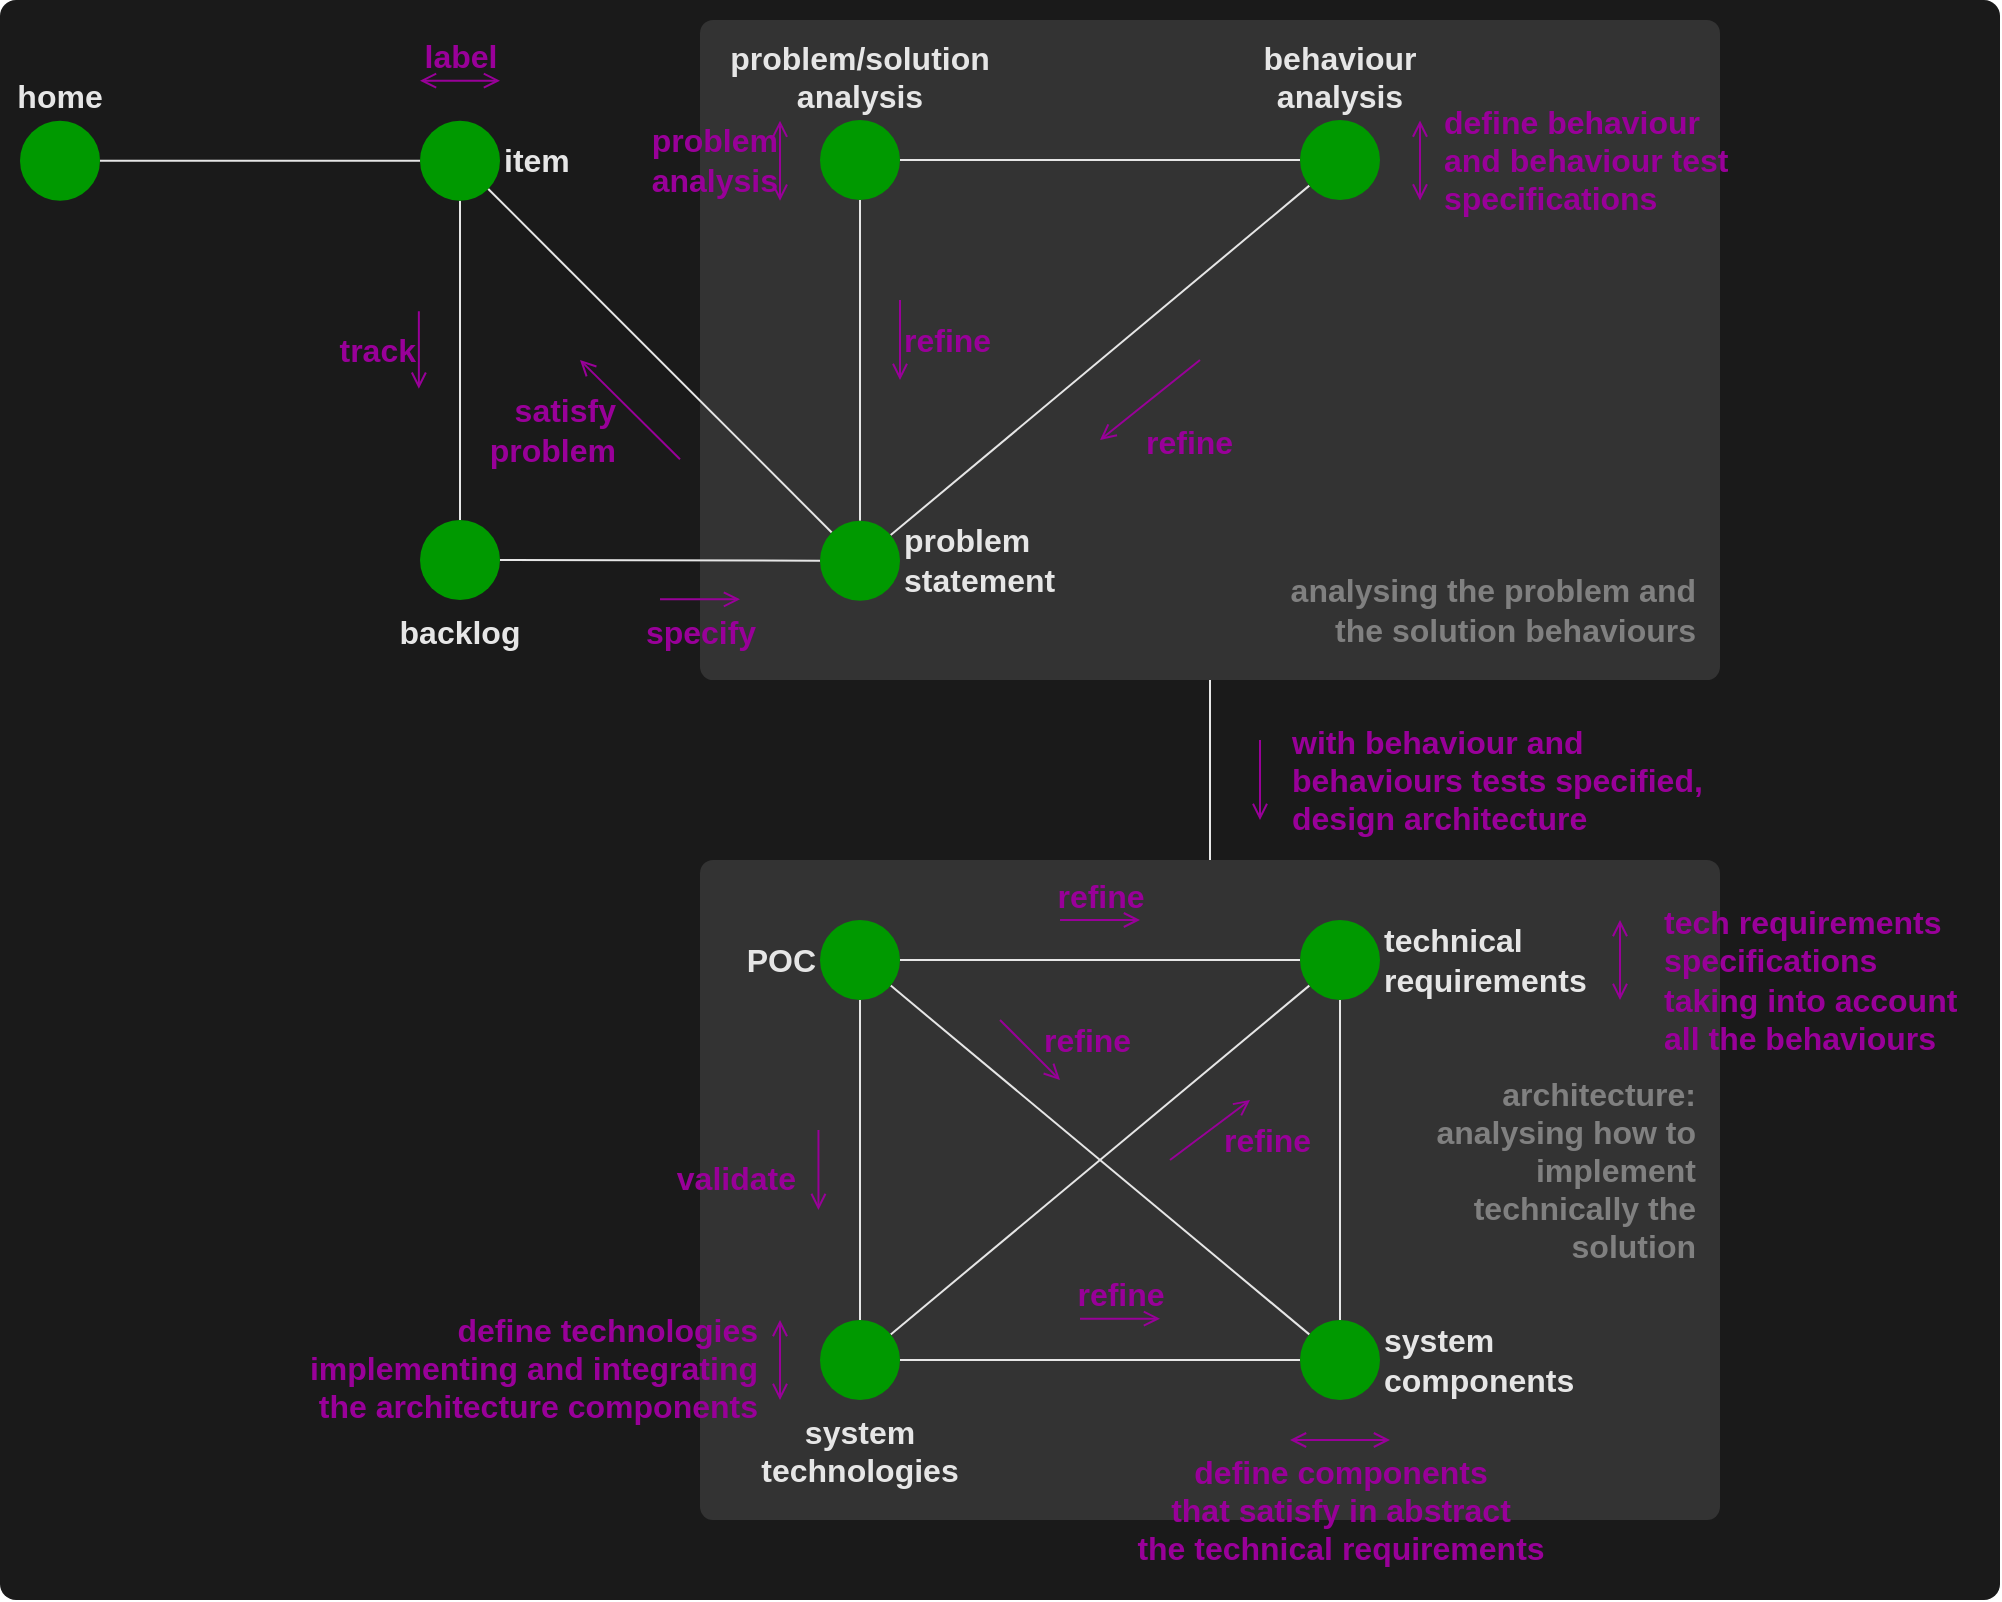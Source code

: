 <mxfile>
    <diagram id="lGy_aRZlCkoorKvYk23n" name="problem-analysis-flow">
        <mxGraphModel dx="5345" dy="5583" grid="1" gridSize="10" guides="1" tooltips="1" connect="1" arrows="1" fold="1" page="1" pageScale="1" pageWidth="3300" pageHeight="4681" math="0" shadow="0">
            <root>
                <mxCell id="0"/>
                <mxCell id="1" parent="0"/>
                <mxCell id="36" value="" style="rounded=1;whiteSpace=wrap;html=1;fontColor=#FFFF00;fillColor=#1A1A1A;strokeColor=none;arcSize=1;fontSize=16;fontStyle=1" parent="1" vertex="1">
                    <mxGeometry x="-130" y="-100" width="1000" height="800" as="geometry"/>
                </mxCell>
                <mxCell id="44" value="" style="rounded=1;whiteSpace=wrap;html=1;fontColor=#FFFF00;fillColor=#333333;strokeColor=none;arcSize=2;fontSize=16;fontStyle=1" parent="1" vertex="1">
                    <mxGeometry x="220" y="330" width="510" height="330" as="geometry"/>
                </mxCell>
                <mxCell id="20" value="" style="rounded=1;whiteSpace=wrap;html=1;fontColor=#FFFF00;fillColor=#333333;strokeColor=none;arcSize=2;fontSize=16;fontStyle=1" parent="1" vertex="1">
                    <mxGeometry x="220" y="-90" width="510" height="330" as="geometry"/>
                </mxCell>
                <mxCell id="8" style="edgeStyle=none;html=1;endArrow=none;endFill=0;fontStyle=1;fontSize=16;strokeColor=#E6E6E6;" parent="1" source="2" target="4" edge="1">
                    <mxGeometry relative="1" as="geometry"/>
                </mxCell>
                <mxCell id="2" value="&lt;span style=&quot;font-size: 16px;&quot;&gt;home&lt;/span&gt;" style="ellipse;whiteSpace=wrap;html=1;aspect=fixed;strokeColor=none;fillColor=#009900;verticalAlign=bottom;labelPosition=center;verticalLabelPosition=top;align=center;fontSize=16;fontStyle=1;fontColor=#E6E6E6;" parent="1" vertex="1">
                    <mxGeometry x="-120" y="-39.66" width="40" height="40" as="geometry"/>
                </mxCell>
                <mxCell id="9" style="edgeStyle=none;html=1;endArrow=none;endFill=0;fontStyle=1;fontSize=16;strokeColor=#E6E6E6;" parent="1" source="4" target="29" edge="1">
                    <mxGeometry relative="1" as="geometry"/>
                </mxCell>
                <mxCell id="4" value="&lt;span style=&quot;font-size: 16px;&quot;&gt;item&lt;/span&gt;" style="ellipse;whiteSpace=wrap;html=1;aspect=fixed;strokeColor=none;fillColor=#009900;verticalAlign=middle;labelPosition=right;verticalLabelPosition=middle;align=left;fontSize=16;fontStyle=1;fontColor=#E6E6E6;" parent="1" vertex="1">
                    <mxGeometry x="80" y="-39.66" width="40" height="40" as="geometry"/>
                </mxCell>
                <mxCell id="10" style="edgeStyle=none;html=1;endArrow=none;endFill=0;fontStyle=1;fontSize=16;strokeColor=#E6E6E6;" parent="1" source="5" target="6" edge="1">
                    <mxGeometry relative="1" as="geometry"/>
                </mxCell>
                <mxCell id="15" style="edgeStyle=none;html=1;endArrow=none;endFill=0;fontStyle=1;fontSize=16;strokeColor=#E6E6E6;entryX=0.5;entryY=0;entryDx=0;entryDy=0;" parent="1" source="20" target="44" edge="1">
                    <mxGeometry relative="1" as="geometry"/>
                </mxCell>
                <mxCell id="34" style="edgeStyle=none;html=1;startArrow=none;startFill=0;endArrow=none;endFill=0;fontSize=16;fontStyle=1;strokeColor=#E6E6E6;" parent="1" source="5" target="4" edge="1">
                    <mxGeometry relative="1" as="geometry"/>
                </mxCell>
                <mxCell id="5" value="&lt;span style=&quot;font-size: 16px;&quot;&gt;problem&lt;br style=&quot;font-size: 16px;&quot;&gt;statement&lt;br style=&quot;font-size: 16px;&quot;&gt;&lt;/span&gt;" style="ellipse;whiteSpace=wrap;html=1;aspect=fixed;strokeColor=none;fillColor=#009900;verticalAlign=middle;labelPosition=right;verticalLabelPosition=middle;align=left;fontSize=16;fontStyle=1;fontColor=#E6E6E6;" parent="1" vertex="1">
                    <mxGeometry x="280" y="160.35" width="40" height="40" as="geometry"/>
                </mxCell>
                <mxCell id="11" style="edgeStyle=none;html=1;endArrow=none;endFill=0;fontStyle=1;fontSize=16;strokeColor=#E6E6E6;" parent="1" source="6" target="7" edge="1">
                    <mxGeometry relative="1" as="geometry"/>
                </mxCell>
                <mxCell id="6" value="&lt;span style=&quot;font-size: 16px;&quot;&gt;problem/solution&lt;br style=&quot;font-size: 16px;&quot;&gt;analysis&lt;br style=&quot;font-size: 16px;&quot;&gt;&lt;/span&gt;" style="ellipse;whiteSpace=wrap;html=1;aspect=fixed;strokeColor=none;fillColor=#009900;verticalAlign=bottom;labelPosition=center;verticalLabelPosition=top;align=center;fontSize=16;fontStyle=1;fontColor=#E6E6E6;" parent="1" vertex="1">
                    <mxGeometry x="280" y="-40" width="40" height="40" as="geometry"/>
                </mxCell>
                <mxCell id="12" style="edgeStyle=none;html=1;endArrow=none;endFill=0;fontStyle=1;fontSize=16;strokeColor=#E6E6E6;" parent="1" source="7" target="5" edge="1">
                    <mxGeometry relative="1" as="geometry"/>
                </mxCell>
                <mxCell id="7" value="&lt;span style=&quot;font-size: 16px;&quot;&gt;behaviour&lt;br style=&quot;font-size: 16px;&quot;&gt;analysis&lt;br style=&quot;font-size: 16px;&quot;&gt;&lt;/span&gt;" style="ellipse;whiteSpace=wrap;html=1;aspect=fixed;strokeColor=none;fillColor=#009900;verticalAlign=bottom;labelPosition=center;verticalLabelPosition=top;align=center;fontSize=16;fontStyle=1;fontColor=#E6E6E6;" parent="1" vertex="1">
                    <mxGeometry x="520" y="-40" width="40" height="40" as="geometry"/>
                </mxCell>
                <mxCell id="39" style="edgeStyle=none;html=1;endArrow=none;endFill=0;strokeColor=#E6E6E6;" parent="1" source="13" target="38" edge="1">
                    <mxGeometry relative="1" as="geometry"/>
                </mxCell>
                <mxCell id="13" value="&lt;span style=&quot;font-size: 16px&quot;&gt;technical requirements&lt;br style=&quot;font-size: 16px&quot;&gt;&lt;/span&gt;" style="ellipse;whiteSpace=wrap;html=1;aspect=fixed;strokeColor=none;fillColor=#009900;verticalAlign=middle;labelPosition=right;verticalLabelPosition=middle;align=left;fontSize=16;fontStyle=1;fontColor=#E6E6E6;" parent="1" vertex="1">
                    <mxGeometry x="520" y="360" width="40" height="40" as="geometry"/>
                </mxCell>
                <mxCell id="18" value="label" style="endArrow=open;html=1;endFill=0;verticalAlign=bottom;labelBackgroundColor=none;fontColor=#990099;strokeColor=#990099;startArrow=open;startFill=0;fontStyle=1;labelPosition=center;verticalLabelPosition=top;align=center;fontSize=16;" parent="1" edge="1">
                    <mxGeometry width="50" height="50" relative="1" as="geometry">
                        <mxPoint x="80" y="-59.66" as="sourcePoint"/>
                        <mxPoint x="120" y="-59.66" as="targetPoint"/>
                    </mxGeometry>
                </mxCell>
                <mxCell id="19" value="track" style="endArrow=open;html=1;endFill=0;verticalAlign=middle;labelBackgroundColor=none;fontColor=#990099;strokeColor=#990099;fontStyle=1;labelPosition=left;verticalLabelPosition=middle;align=right;fontSize=16;" parent="1" edge="1">
                    <mxGeometry width="50" height="50" relative="1" as="geometry">
                        <mxPoint x="79.43" y="55.63" as="sourcePoint"/>
                        <mxPoint x="79.43" y="94.37" as="targetPoint"/>
                    </mxGeometry>
                </mxCell>
                <mxCell id="22" value="analysing the problem and the solution behaviours" style="text;html=1;strokeColor=none;fillColor=none;align=right;verticalAlign=middle;whiteSpace=wrap;rounded=0;dashed=1;fontColor=#808080;rotation=0;fontSize=16;fontStyle=1" parent="1" vertex="1">
                    <mxGeometry x="510" y="180" width="210" height="50" as="geometry"/>
                </mxCell>
                <mxCell id="23" value="specify" style="endArrow=open;html=1;endFill=0;verticalAlign=top;labelBackgroundColor=none;fontColor=#990099;strokeColor=#990099;startArrow=none;startFill=0;labelPosition=center;verticalLabelPosition=bottom;align=center;fontStyle=1;fontSize=16;" parent="1" edge="1">
                    <mxGeometry width="50" height="50" relative="1" as="geometry">
                        <mxPoint x="200" y="199.66" as="sourcePoint"/>
                        <mxPoint x="240" y="199.66" as="targetPoint"/>
                    </mxGeometry>
                </mxCell>
                <mxCell id="24" value="problem&lt;br style=&quot;font-size: 16px;&quot;&gt;analysis" style="endArrow=open;html=1;endFill=0;verticalAlign=middle;labelBackgroundColor=none;fontColor=#990099;strokeColor=#990099;labelPosition=left;verticalLabelPosition=middle;align=right;fontStyle=1;fontSize=16;startArrow=open;startFill=0;" parent="1" edge="1">
                    <mxGeometry width="50" height="50" relative="1" as="geometry">
                        <mxPoint x="260" y="0.34" as="sourcePoint"/>
                        <mxPoint x="260" y="-39.66" as="targetPoint"/>
                    </mxGeometry>
                </mxCell>
                <mxCell id="25" value="define behaviour&lt;br style=&quot;font-size: 16px;&quot;&gt;and behaviour test&lt;br style=&quot;font-size: 16px;&quot;&gt;specifications" style="endArrow=open;html=1;endFill=0;verticalAlign=middle;labelBackgroundColor=none;fontColor=#990099;strokeColor=#990099;fontStyle=1;labelPosition=right;verticalLabelPosition=middle;align=left;startArrow=open;startFill=0;fontSize=16;" parent="1" edge="1">
                    <mxGeometry y="10" width="50" height="50" relative="1" as="geometry">
                        <mxPoint x="580" y="-39.72" as="sourcePoint"/>
                        <mxPoint x="580" y="0.28" as="targetPoint"/>
                        <mxPoint as="offset"/>
                    </mxGeometry>
                </mxCell>
                <mxCell id="26" value="refine" style="endArrow=none;html=1;endFill=0;verticalAlign=middle;labelBackgroundColor=none;fontColor=#990099;strokeColor=#990099;labelPosition=right;verticalLabelPosition=middle;align=left;startArrow=open;startFill=0;fontStyle=1;fontSize=16;" parent="1" edge="1">
                    <mxGeometry width="50" height="50" relative="1" as="geometry">
                        <mxPoint x="320" y="90" as="sourcePoint"/>
                        <mxPoint x="320" y="50" as="targetPoint"/>
                    </mxGeometry>
                </mxCell>
                <mxCell id="27" value="refine" style="endArrow=none;html=1;endFill=0;verticalAlign=middle;labelBackgroundColor=none;fontColor=#990099;strokeColor=#990099;labelPosition=right;verticalLabelPosition=middle;align=left;startArrow=open;startFill=0;fontStyle=1;fontSize=16;" parent="1" edge="1">
                    <mxGeometry x="-0.5" y="-14" width="50" height="50" relative="1" as="geometry">
                        <mxPoint x="420" y="120" as="sourcePoint"/>
                        <mxPoint x="470" y="80" as="targetPoint"/>
                        <mxPoint as="offset"/>
                    </mxGeometry>
                </mxCell>
                <mxCell id="28" value="with behaviour and&lt;br&gt;behaviours&amp;nbsp;tests specified,&lt;br&gt;design&amp;nbsp;architecture" style="endArrow=none;html=1;endFill=0;verticalAlign=middle;labelBackgroundColor=none;fontColor=#990099;strokeColor=#990099;labelPosition=right;verticalLabelPosition=middle;align=left;startArrow=open;startFill=0;fontStyle=1;fontSize=16;" parent="1" edge="1">
                    <mxGeometry y="-14" width="50" height="50" relative="1" as="geometry">
                        <mxPoint x="500" y="310" as="sourcePoint"/>
                        <mxPoint x="500" y="270" as="targetPoint"/>
                        <mxPoint as="offset"/>
                    </mxGeometry>
                </mxCell>
                <mxCell id="30" style="edgeStyle=none;html=1;endArrow=none;endFill=0;fontSize=16;fontStyle=1;strokeColor=#E6E6E6;" parent="1" source="29" target="5" edge="1">
                    <mxGeometry relative="1" as="geometry"/>
                </mxCell>
                <mxCell id="29" value="&lt;span style=&quot;font-size: 16px;&quot;&gt;backlog&lt;/span&gt;" style="ellipse;whiteSpace=wrap;html=1;aspect=fixed;strokeColor=none;fillColor=#009900;verticalAlign=top;labelPosition=center;verticalLabelPosition=bottom;align=center;fontSize=16;fontStyle=1;fontColor=#E6E6E6;" parent="1" vertex="1">
                    <mxGeometry x="80" y="160" width="40" height="40" as="geometry"/>
                </mxCell>
                <mxCell id="35" value="satisfy&lt;br style=&quot;font-size: 16px;&quot;&gt;problem" style="endArrow=none;html=1;endFill=0;verticalAlign=middle;labelBackgroundColor=none;fontColor=#990099;strokeColor=#990099;labelPosition=left;verticalLabelPosition=middle;align=right;startArrow=open;startFill=0;fontStyle=1;fontSize=16;" parent="1" edge="1">
                    <mxGeometry x="0.077" y="-11" width="50" height="50" relative="1" as="geometry">
                        <mxPoint x="160" y="80" as="sourcePoint"/>
                        <mxPoint x="210" y="129.66" as="targetPoint"/>
                        <mxPoint as="offset"/>
                    </mxGeometry>
                </mxCell>
                <mxCell id="37" value="tech requirements&lt;br&gt;specifications&lt;br&gt;taking into account&lt;br&gt;all the behaviours" style="endArrow=open;html=1;endFill=0;verticalAlign=middle;labelBackgroundColor=none;fontColor=#990099;strokeColor=#990099;fontStyle=1;labelPosition=right;verticalLabelPosition=middle;align=left;startArrow=open;startFill=0;fontSize=16;" parent="1" edge="1">
                    <mxGeometry x="0.5" y="20" width="50" height="50" relative="1" as="geometry">
                        <mxPoint x="680" y="360.0" as="sourcePoint"/>
                        <mxPoint x="680" y="400.0" as="targetPoint"/>
                        <mxPoint as="offset"/>
                    </mxGeometry>
                </mxCell>
                <mxCell id="42" style="edgeStyle=none;html=1;endArrow=none;endFill=0;strokeColor=#E6E6E6;" parent="1" source="38" target="41" edge="1">
                    <mxGeometry relative="1" as="geometry"/>
                </mxCell>
                <mxCell id="38" value="&lt;span style=&quot;font-size: 16px&quot;&gt;system components&lt;br style=&quot;font-size: 16px&quot;&gt;&lt;/span&gt;" style="ellipse;whiteSpace=wrap;html=1;aspect=fixed;strokeColor=none;fillColor=#009900;verticalAlign=middle;labelPosition=right;verticalLabelPosition=middle;align=left;fontSize=16;fontStyle=1;fontColor=#E6E6E6;" parent="1" vertex="1">
                    <mxGeometry x="520" y="560" width="40" height="40" as="geometry"/>
                </mxCell>
                <mxCell id="40" value="define components&lt;br&gt;that satisfy in abstract &lt;br&gt;the technical&amp;nbsp;requirements" style="endArrow=open;html=1;endFill=0;verticalAlign=top;labelBackgroundColor=none;fontColor=#990099;strokeColor=#990099;fontStyle=1;labelPosition=left;verticalLabelPosition=middle;align=center;startArrow=open;startFill=0;fontSize=16;" parent="1" edge="1">
                    <mxGeometry width="50" height="50" relative="1" as="geometry">
                        <mxPoint x="565" y="620.0" as="sourcePoint"/>
                        <mxPoint x="515" y="620" as="targetPoint"/>
                        <mxPoint as="offset"/>
                    </mxGeometry>
                </mxCell>
                <mxCell id="47" style="edgeStyle=none;html=1;endArrow=none;endFill=0;strokeColor=#E6E6E6;" edge="1" parent="1" source="41" target="13">
                    <mxGeometry relative="1" as="geometry"/>
                </mxCell>
                <mxCell id="50" style="edgeStyle=none;html=1;endArrow=none;endFill=0;strokeColor=#E6E6E6;" edge="1" parent="1" source="41" target="49">
                    <mxGeometry relative="1" as="geometry"/>
                </mxCell>
                <mxCell id="41" value="&lt;span style=&quot;font-size: 16px&quot;&gt;system technologies&lt;br style=&quot;font-size: 16px&quot;&gt;&lt;/span&gt;" style="ellipse;whiteSpace=wrap;html=1;aspect=fixed;strokeColor=none;fillColor=#009900;verticalAlign=top;labelPosition=center;verticalLabelPosition=bottom;align=center;fontSize=16;fontStyle=1;fontColor=#E6E6E6;" parent="1" vertex="1">
                    <mxGeometry x="280" y="560" width="40" height="40" as="geometry"/>
                </mxCell>
                <mxCell id="43" value="define technologies&lt;br&gt;implementing and integrating&lt;br&gt;the architecture components" style="endArrow=open;html=1;endFill=0;verticalAlign=middle;labelBackgroundColor=none;fontColor=#990099;strokeColor=#990099;fontStyle=1;labelPosition=left;verticalLabelPosition=middle;align=right;startArrow=open;startFill=0;fontSize=16;" parent="1" edge="1">
                    <mxGeometry x="-0.21" y="10" width="50" height="50" relative="1" as="geometry">
                        <mxPoint x="260" y="600.0" as="sourcePoint"/>
                        <mxPoint x="260" y="560" as="targetPoint"/>
                        <mxPoint as="offset"/>
                    </mxGeometry>
                </mxCell>
                <mxCell id="45" value="architecture:&lt;br&gt;analysing how to implement technically the solution" style="text;html=1;strokeColor=none;fillColor=none;align=right;verticalAlign=middle;whiteSpace=wrap;rounded=0;dashed=1;fontColor=#808080;rotation=0;fontSize=16;fontStyle=1" parent="1" vertex="1">
                    <mxGeometry x="560" y="430" width="160" height="110" as="geometry"/>
                </mxCell>
                <mxCell id="46" value="refine" style="endArrow=open;html=1;endFill=0;verticalAlign=bottom;labelBackgroundColor=none;fontColor=#990099;strokeColor=#990099;startArrow=none;startFill=0;labelPosition=center;verticalLabelPosition=top;align=center;fontStyle=1;fontSize=16;" edge="1" parent="1">
                    <mxGeometry width="50" height="50" relative="1" as="geometry">
                        <mxPoint x="410" y="559.35" as="sourcePoint"/>
                        <mxPoint x="450" y="559.35" as="targetPoint"/>
                    </mxGeometry>
                </mxCell>
                <mxCell id="48" value="refine" style="endArrow=open;html=1;endFill=0;verticalAlign=middle;labelBackgroundColor=none;fontColor=#990099;strokeColor=#990099;startArrow=none;startFill=0;labelPosition=center;verticalLabelPosition=top;align=left;fontStyle=1;fontSize=16;" edge="1" parent="1">
                    <mxGeometry x="0.04" y="-7" width="50" height="50" relative="1" as="geometry">
                        <mxPoint x="455" y="480" as="sourcePoint"/>
                        <mxPoint x="495" y="450.0" as="targetPoint"/>
                        <mxPoint as="offset"/>
                    </mxGeometry>
                </mxCell>
                <mxCell id="52" style="edgeStyle=none;html=1;startArrow=none;startFill=0;endArrow=none;endFill=0;strokeColor=#E6E6E6;" edge="1" parent="1" source="49" target="13">
                    <mxGeometry relative="1" as="geometry"/>
                </mxCell>
                <mxCell id="54" style="edgeStyle=none;html=1;startArrow=none;startFill=0;endArrow=none;endFill=0;strokeColor=#E6E6E6;" edge="1" parent="1" source="49" target="38">
                    <mxGeometry relative="1" as="geometry"/>
                </mxCell>
                <mxCell id="49" value="&lt;span style=&quot;font-size: 16px&quot;&gt;POC&lt;br style=&quot;font-size: 16px&quot;&gt;&lt;/span&gt;" style="ellipse;whiteSpace=wrap;html=1;aspect=fixed;strokeColor=none;fillColor=#009900;verticalAlign=middle;labelPosition=left;verticalLabelPosition=middle;align=right;fontSize=16;fontStyle=1;fontColor=#E6E6E6;" vertex="1" parent="1">
                    <mxGeometry x="280" y="360" width="40" height="40" as="geometry"/>
                </mxCell>
                <mxCell id="51" value="validate" style="endArrow=none;html=1;endFill=0;verticalAlign=middle;labelBackgroundColor=none;fontColor=#990099;strokeColor=#990099;fontStyle=1;labelPosition=left;verticalLabelPosition=middle;align=right;startArrow=open;startFill=0;fontSize=16;" edge="1" parent="1">
                    <mxGeometry x="-0.21" y="10" width="50" height="50" relative="1" as="geometry">
                        <mxPoint x="279.23" y="505.0" as="sourcePoint"/>
                        <mxPoint x="279.23" y="465" as="targetPoint"/>
                        <mxPoint as="offset"/>
                    </mxGeometry>
                </mxCell>
                <mxCell id="53" value="refine" style="endArrow=open;html=1;endFill=0;verticalAlign=bottom;labelBackgroundColor=none;fontColor=#990099;strokeColor=#990099;startArrow=none;startFill=0;labelPosition=center;verticalLabelPosition=top;align=center;fontStyle=1;fontSize=16;" edge="1" parent="1">
                    <mxGeometry width="50" height="50" relative="1" as="geometry">
                        <mxPoint x="400" y="360.0" as="sourcePoint"/>
                        <mxPoint x="440" y="360.0" as="targetPoint"/>
                    </mxGeometry>
                </mxCell>
                <mxCell id="55" value="refine" style="endArrow=open;html=1;endFill=0;verticalAlign=middle;labelBackgroundColor=none;fontColor=#990099;strokeColor=#990099;startArrow=none;startFill=0;labelPosition=center;verticalLabelPosition=top;align=left;fontStyle=1;fontSize=16;" edge="1" parent="1">
                    <mxGeometry y="7" width="50" height="50" relative="1" as="geometry">
                        <mxPoint x="370" y="410" as="sourcePoint"/>
                        <mxPoint x="400" y="440.0" as="targetPoint"/>
                        <mxPoint as="offset"/>
                    </mxGeometry>
                </mxCell>
            </root>
        </mxGraphModel>
    </diagram>
</mxfile>